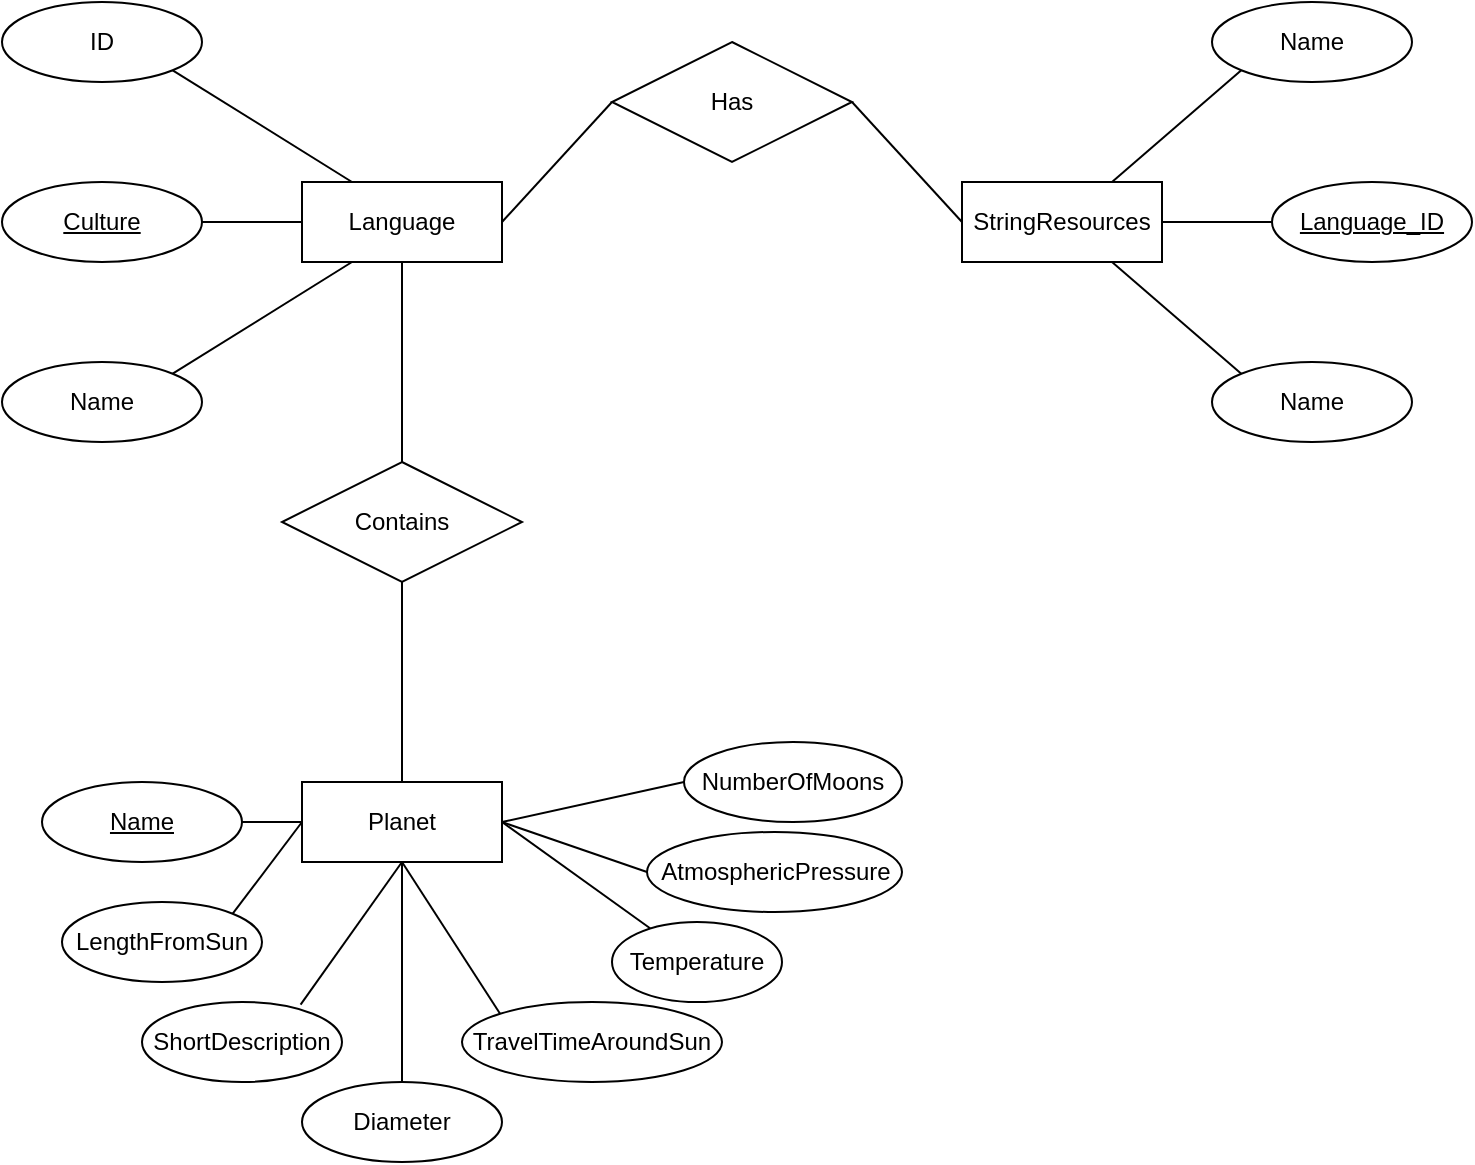 <mxfile version="16.5.1" type="device"><diagram id="R2lEEEUBdFMjLlhIrx00" name="Page-1"><mxGraphModel dx="462" dy="865" grid="1" gridSize="10" guides="1" tooltips="1" connect="1" arrows="1" fold="1" page="1" pageScale="1" pageWidth="850" pageHeight="1100" math="0" shadow="0" extFonts="Permanent Marker^https://fonts.googleapis.com/css?family=Permanent+Marker"><root><mxCell id="0"/><mxCell id="1" parent="0"/><mxCell id="aOW0xpbUSgIqvFBtogcx-1" value="Language" style="whiteSpace=wrap;html=1;align=center;" parent="1" vertex="1"><mxGeometry x="170" y="220" width="100" height="40" as="geometry"/></mxCell><mxCell id="aOW0xpbUSgIqvFBtogcx-2" value="ID" style="ellipse;whiteSpace=wrap;html=1;align=center;" parent="1" vertex="1"><mxGeometry x="20" y="130" width="100" height="40" as="geometry"/></mxCell><mxCell id="aOW0xpbUSgIqvFBtogcx-3" value="&lt;u&gt;Culture&lt;/u&gt;" style="ellipse;whiteSpace=wrap;html=1;align=center;" parent="1" vertex="1"><mxGeometry x="20" y="220" width="100" height="40" as="geometry"/></mxCell><mxCell id="aOW0xpbUSgIqvFBtogcx-4" value="Name" style="ellipse;whiteSpace=wrap;html=1;align=center;" parent="1" vertex="1"><mxGeometry x="20" y="310" width="100" height="40" as="geometry"/></mxCell><mxCell id="aOW0xpbUSgIqvFBtogcx-5" value="" style="endArrow=none;html=1;rounded=0;exitX=1;exitY=1;exitDx=0;exitDy=0;entryX=0.25;entryY=0;entryDx=0;entryDy=0;" parent="1" source="aOW0xpbUSgIqvFBtogcx-2" target="aOW0xpbUSgIqvFBtogcx-1" edge="1"><mxGeometry width="50" height="50" relative="1" as="geometry"><mxPoint x="170" y="210" as="sourcePoint"/><mxPoint x="220" y="160" as="targetPoint"/></mxGeometry></mxCell><mxCell id="aOW0xpbUSgIqvFBtogcx-6" value="" style="endArrow=none;html=1;rounded=0;exitX=1;exitY=0.5;exitDx=0;exitDy=0;entryX=0;entryY=0.5;entryDx=0;entryDy=0;" parent="1" source="aOW0xpbUSgIqvFBtogcx-3" target="aOW0xpbUSgIqvFBtogcx-1" edge="1"><mxGeometry width="50" height="50" relative="1" as="geometry"><mxPoint x="130" y="250" as="sourcePoint"/><mxPoint x="180" y="200" as="targetPoint"/></mxGeometry></mxCell><mxCell id="aOW0xpbUSgIqvFBtogcx-7" value="" style="endArrow=none;html=1;rounded=0;entryX=0.25;entryY=1;entryDx=0;entryDy=0;exitX=1;exitY=0;exitDx=0;exitDy=0;" parent="1" source="aOW0xpbUSgIqvFBtogcx-4" target="aOW0xpbUSgIqvFBtogcx-1" edge="1"><mxGeometry width="50" height="50" relative="1" as="geometry"><mxPoint x="130" y="340" as="sourcePoint"/><mxPoint x="180" y="290" as="targetPoint"/></mxGeometry></mxCell><mxCell id="aOW0xpbUSgIqvFBtogcx-8" value="StringResources" style="whiteSpace=wrap;html=1;align=center;" parent="1" vertex="1"><mxGeometry x="500" y="220" width="100" height="40" as="geometry"/></mxCell><mxCell id="aOW0xpbUSgIqvFBtogcx-10" value="&lt;u&gt;Language_ID&lt;/u&gt;" style="ellipse;whiteSpace=wrap;html=1;align=center;" parent="1" vertex="1"><mxGeometry x="655" y="220" width="100" height="40" as="geometry"/></mxCell><mxCell id="aOW0xpbUSgIqvFBtogcx-11" value="" style="endArrow=none;html=1;rounded=0;entryX=0;entryY=0.5;entryDx=0;entryDy=0;exitX=1;exitY=0.5;exitDx=0;exitDy=0;" parent="1" source="aOW0xpbUSgIqvFBtogcx-8" target="aOW0xpbUSgIqvFBtogcx-10" edge="1"><mxGeometry width="50" height="50" relative="1" as="geometry"><mxPoint x="595" y="340" as="sourcePoint"/><mxPoint x="645" y="290" as="targetPoint"/></mxGeometry></mxCell><mxCell id="aOW0xpbUSgIqvFBtogcx-12" value="Name" style="ellipse;whiteSpace=wrap;html=1;align=center;" parent="1" vertex="1"><mxGeometry x="625" y="310" width="100" height="40" as="geometry"/></mxCell><mxCell id="aOW0xpbUSgIqvFBtogcx-13" value="" style="endArrow=none;html=1;rounded=0;entryX=0.75;entryY=1;entryDx=0;entryDy=0;exitX=0;exitY=0;exitDx=0;exitDy=0;" parent="1" source="aOW0xpbUSgIqvFBtogcx-12" target="aOW0xpbUSgIqvFBtogcx-8" edge="1"><mxGeometry width="50" height="50" relative="1" as="geometry"><mxPoint x="615" y="350" as="sourcePoint"/><mxPoint x="665" y="300" as="targetPoint"/></mxGeometry></mxCell><mxCell id="aOW0xpbUSgIqvFBtogcx-14" value="Name" style="ellipse;whiteSpace=wrap;html=1;align=center;" parent="1" vertex="1"><mxGeometry x="625" y="130" width="100" height="40" as="geometry"/></mxCell><mxCell id="aOW0xpbUSgIqvFBtogcx-15" value="" style="endArrow=none;html=1;rounded=0;entryX=0;entryY=1;entryDx=0;entryDy=0;exitX=0.75;exitY=0;exitDx=0;exitDy=0;" parent="1" source="aOW0xpbUSgIqvFBtogcx-8" target="aOW0xpbUSgIqvFBtogcx-14" edge="1"><mxGeometry width="50" height="50" relative="1" as="geometry"><mxPoint x="535" y="210" as="sourcePoint"/><mxPoint x="585" y="160" as="targetPoint"/></mxGeometry></mxCell><mxCell id="aOW0xpbUSgIqvFBtogcx-16" value="Has" style="shape=rhombus;perimeter=rhombusPerimeter;whiteSpace=wrap;html=1;align=center;" parent="1" vertex="1"><mxGeometry x="325" y="150" width="120" height="60" as="geometry"/></mxCell><mxCell id="aOW0xpbUSgIqvFBtogcx-17" value="" style="endArrow=none;html=1;rounded=0;entryX=1;entryY=0.5;entryDx=0;entryDy=0;exitX=0;exitY=0.5;exitDx=0;exitDy=0;" parent="1" source="aOW0xpbUSgIqvFBtogcx-16" target="aOW0xpbUSgIqvFBtogcx-1" edge="1"><mxGeometry width="50" height="50" relative="1" as="geometry"><mxPoint x="300" y="410" as="sourcePoint"/><mxPoint x="350" y="360" as="targetPoint"/></mxGeometry></mxCell><mxCell id="aOW0xpbUSgIqvFBtogcx-18" value="" style="endArrow=none;html=1;rounded=0;entryX=0;entryY=0.5;entryDx=0;entryDy=0;exitX=1;exitY=0.5;exitDx=0;exitDy=0;" parent="1" source="aOW0xpbUSgIqvFBtogcx-16" target="aOW0xpbUSgIqvFBtogcx-8" edge="1"><mxGeometry width="50" height="50" relative="1" as="geometry"><mxPoint x="430" y="320" as="sourcePoint"/><mxPoint x="480" y="270" as="targetPoint"/></mxGeometry></mxCell><mxCell id="xU6iHoTOj_Qr66WEpgHz-1" value="Planet" style="whiteSpace=wrap;html=1;align=center;" vertex="1" parent="1"><mxGeometry x="170" y="520" width="100" height="40" as="geometry"/></mxCell><mxCell id="xU6iHoTOj_Qr66WEpgHz-2" value="Contains" style="shape=rhombus;perimeter=rhombusPerimeter;whiteSpace=wrap;html=1;align=center;" vertex="1" parent="1"><mxGeometry x="160" y="360" width="120" height="60" as="geometry"/></mxCell><mxCell id="xU6iHoTOj_Qr66WEpgHz-3" value="" style="endArrow=none;html=1;rounded=0;entryX=0.5;entryY=1;entryDx=0;entryDy=0;exitX=0.5;exitY=0;exitDx=0;exitDy=0;" edge="1" parent="1" source="xU6iHoTOj_Qr66WEpgHz-2" target="aOW0xpbUSgIqvFBtogcx-1"><mxGeometry width="50" height="50" relative="1" as="geometry"><mxPoint x="150" y="370" as="sourcePoint"/><mxPoint x="200" y="320" as="targetPoint"/></mxGeometry></mxCell><mxCell id="xU6iHoTOj_Qr66WEpgHz-4" value="" style="endArrow=none;html=1;rounded=0;entryX=0.5;entryY=1;entryDx=0;entryDy=0;exitX=0.5;exitY=0;exitDx=0;exitDy=0;" edge="1" parent="1" source="xU6iHoTOj_Qr66WEpgHz-1" target="xU6iHoTOj_Qr66WEpgHz-2"><mxGeometry width="50" height="50" relative="1" as="geometry"><mxPoint x="210" y="520" as="sourcePoint"/><mxPoint x="260" y="470" as="targetPoint"/></mxGeometry></mxCell><mxCell id="xU6iHoTOj_Qr66WEpgHz-6" value="&lt;u&gt;Name&lt;/u&gt;" style="ellipse;whiteSpace=wrap;html=1;align=center;" vertex="1" parent="1"><mxGeometry x="40" y="520" width="100" height="40" as="geometry"/></mxCell><mxCell id="xU6iHoTOj_Qr66WEpgHz-7" value="LengthFromSun" style="ellipse;whiteSpace=wrap;html=1;align=center;" vertex="1" parent="1"><mxGeometry x="50" y="580" width="100" height="40" as="geometry"/></mxCell><mxCell id="xU6iHoTOj_Qr66WEpgHz-8" value="ShortDescription" style="ellipse;whiteSpace=wrap;html=1;align=center;" vertex="1" parent="1"><mxGeometry x="90" y="630" width="100" height="40" as="geometry"/></mxCell><mxCell id="xU6iHoTOj_Qr66WEpgHz-9" value="Diameter" style="ellipse;whiteSpace=wrap;html=1;align=center;" vertex="1" parent="1"><mxGeometry x="170" y="670" width="100" height="40" as="geometry"/></mxCell><mxCell id="xU6iHoTOj_Qr66WEpgHz-10" value="TravelTimeAroundSun" style="ellipse;whiteSpace=wrap;html=1;align=center;" vertex="1" parent="1"><mxGeometry x="250" y="630" width="130" height="40" as="geometry"/></mxCell><mxCell id="xU6iHoTOj_Qr66WEpgHz-11" value="Temperature" style="ellipse;whiteSpace=wrap;html=1;align=center;" vertex="1" parent="1"><mxGeometry x="325" y="590" width="85" height="40" as="geometry"/></mxCell><mxCell id="xU6iHoTOj_Qr66WEpgHz-12" value="AtmosphericPressure" style="ellipse;whiteSpace=wrap;html=1;align=center;" vertex="1" parent="1"><mxGeometry x="342.5" y="545" width="127.5" height="40" as="geometry"/></mxCell><mxCell id="xU6iHoTOj_Qr66WEpgHz-13" value="NumberOfMoons" style="ellipse;whiteSpace=wrap;html=1;align=center;" vertex="1" parent="1"><mxGeometry x="361" y="500" width="109" height="40" as="geometry"/></mxCell><mxCell id="xU6iHoTOj_Qr66WEpgHz-14" value="" style="endArrow=none;html=1;rounded=0;entryX=0;entryY=0.5;entryDx=0;entryDy=0;" edge="1" parent="1" target="xU6iHoTOj_Qr66WEpgHz-13"><mxGeometry width="50" height="50" relative="1" as="geometry"><mxPoint x="270" y="540" as="sourcePoint"/><mxPoint x="330" y="490" as="targetPoint"/></mxGeometry></mxCell><mxCell id="xU6iHoTOj_Qr66WEpgHz-15" value="" style="endArrow=none;html=1;rounded=0;exitX=1;exitY=0.5;exitDx=0;exitDy=0;entryX=0;entryY=0.5;entryDx=0;entryDy=0;" edge="1" parent="1" source="xU6iHoTOj_Qr66WEpgHz-1" target="xU6iHoTOj_Qr66WEpgHz-12"><mxGeometry width="50" height="50" relative="1" as="geometry"><mxPoint x="280" y="540" as="sourcePoint"/><mxPoint x="371.0" y="530" as="targetPoint"/></mxGeometry></mxCell><mxCell id="xU6iHoTOj_Qr66WEpgHz-16" value="" style="endArrow=none;html=1;rounded=0;" edge="1" parent="1" target="xU6iHoTOj_Qr66WEpgHz-11"><mxGeometry width="50" height="50" relative="1" as="geometry"><mxPoint x="270" y="540" as="sourcePoint"/><mxPoint x="352.5" y="575" as="targetPoint"/></mxGeometry></mxCell><mxCell id="xU6iHoTOj_Qr66WEpgHz-17" value="" style="endArrow=none;html=1;rounded=0;exitX=0.5;exitY=0;exitDx=0;exitDy=0;entryX=0.5;entryY=1;entryDx=0;entryDy=0;" edge="1" parent="1" source="xU6iHoTOj_Qr66WEpgHz-9" target="xU6iHoTOj_Qr66WEpgHz-1"><mxGeometry width="50" height="50" relative="1" as="geometry"><mxPoint x="200" y="660" as="sourcePoint"/><mxPoint x="250" y="610" as="targetPoint"/></mxGeometry></mxCell><mxCell id="xU6iHoTOj_Qr66WEpgHz-18" value="" style="endArrow=none;html=1;rounded=0;exitX=0;exitY=0;exitDx=0;exitDy=0;entryX=0.5;entryY=1;entryDx=0;entryDy=0;" edge="1" parent="1" source="xU6iHoTOj_Qr66WEpgHz-10" target="xU6iHoTOj_Qr66WEpgHz-1"><mxGeometry width="50" height="50" relative="1" as="geometry"><mxPoint x="270" y="650" as="sourcePoint"/><mxPoint x="320" y="600" as="targetPoint"/></mxGeometry></mxCell><mxCell id="xU6iHoTOj_Qr66WEpgHz-19" value="" style="endArrow=none;html=1;rounded=0;exitX=0.793;exitY=0.032;exitDx=0;exitDy=0;exitPerimeter=0;entryX=0.5;entryY=1;entryDx=0;entryDy=0;" edge="1" parent="1" source="xU6iHoTOj_Qr66WEpgHz-8" target="xU6iHoTOj_Qr66WEpgHz-1"><mxGeometry width="50" height="50" relative="1" as="geometry"><mxPoint x="180" y="630" as="sourcePoint"/><mxPoint x="230" y="580" as="targetPoint"/></mxGeometry></mxCell><mxCell id="xU6iHoTOj_Qr66WEpgHz-20" value="" style="endArrow=none;html=1;rounded=0;exitX=1;exitY=0;exitDx=0;exitDy=0;entryX=0;entryY=0.5;entryDx=0;entryDy=0;" edge="1" parent="1" source="xU6iHoTOj_Qr66WEpgHz-7" target="xU6iHoTOj_Qr66WEpgHz-1"><mxGeometry width="50" height="50" relative="1" as="geometry"><mxPoint x="180" y="630" as="sourcePoint"/><mxPoint x="230" y="580" as="targetPoint"/></mxGeometry></mxCell><mxCell id="xU6iHoTOj_Qr66WEpgHz-21" value="" style="endArrow=none;html=1;rounded=0;exitX=1;exitY=0.5;exitDx=0;exitDy=0;entryX=0;entryY=0.5;entryDx=0;entryDy=0;" edge="1" parent="1" source="xU6iHoTOj_Qr66WEpgHz-6" target="xU6iHoTOj_Qr66WEpgHz-1"><mxGeometry width="50" height="50" relative="1" as="geometry"><mxPoint x="90" y="530" as="sourcePoint"/><mxPoint x="140" y="480" as="targetPoint"/></mxGeometry></mxCell></root></mxGraphModel></diagram></mxfile>
